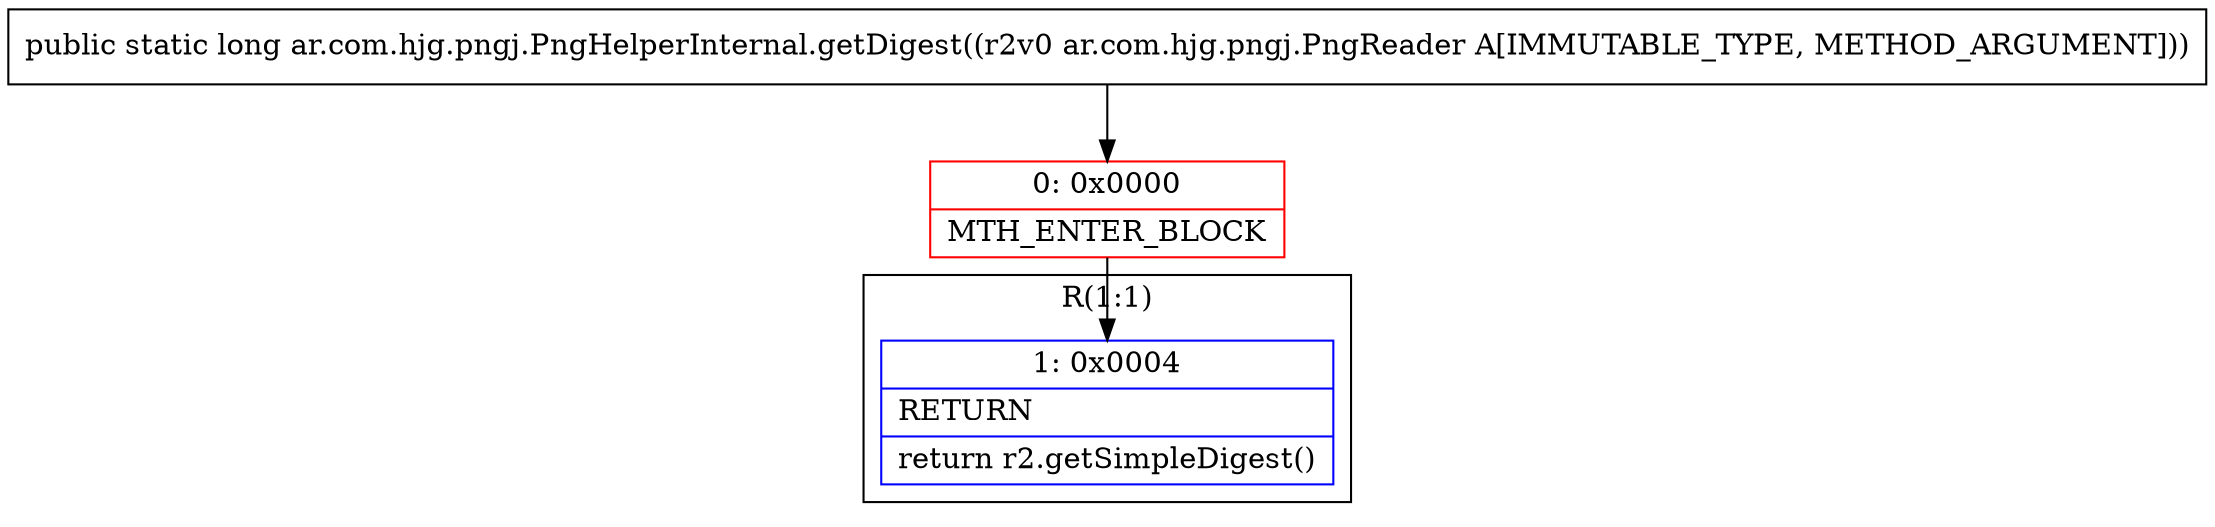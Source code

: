 digraph "CFG forar.com.hjg.pngj.PngHelperInternal.getDigest(Lar\/com\/hjg\/pngj\/PngReader;)J" {
subgraph cluster_Region_295706134 {
label = "R(1:1)";
node [shape=record,color=blue];
Node_1 [shape=record,label="{1\:\ 0x0004|RETURN\l|return r2.getSimpleDigest()\l}"];
}
Node_0 [shape=record,color=red,label="{0\:\ 0x0000|MTH_ENTER_BLOCK\l}"];
MethodNode[shape=record,label="{public static long ar.com.hjg.pngj.PngHelperInternal.getDigest((r2v0 ar.com.hjg.pngj.PngReader A[IMMUTABLE_TYPE, METHOD_ARGUMENT])) }"];
MethodNode -> Node_0;
Node_0 -> Node_1;
}

